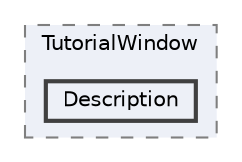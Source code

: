 digraph "002_UI/TutorialWindow/Description"
{
 // LATEX_PDF_SIZE
  bgcolor="transparent";
  edge [fontname=Helvetica,fontsize=10,labelfontname=Helvetica,labelfontsize=10];
  node [fontname=Helvetica,fontsize=10,shape=box,height=0.2,width=0.4];
  compound=true
  subgraph clusterdir_f4f08b70b1b9f862ef678f276e236771 {
    graph [ bgcolor="#edf0f7", pencolor="grey50", label="TutorialWindow", fontname=Helvetica,fontsize=10 style="filled,dashed", URL="dir_f4f08b70b1b9f862ef678f276e236771.html",tooltip=""]
  dir_d48b628d8d94f83fbc08139e5f497339 [label="Description", fillcolor="#edf0f7", color="grey25", style="filled,bold", URL="dir_d48b628d8d94f83fbc08139e5f497339.html",tooltip=""];
  }
}
